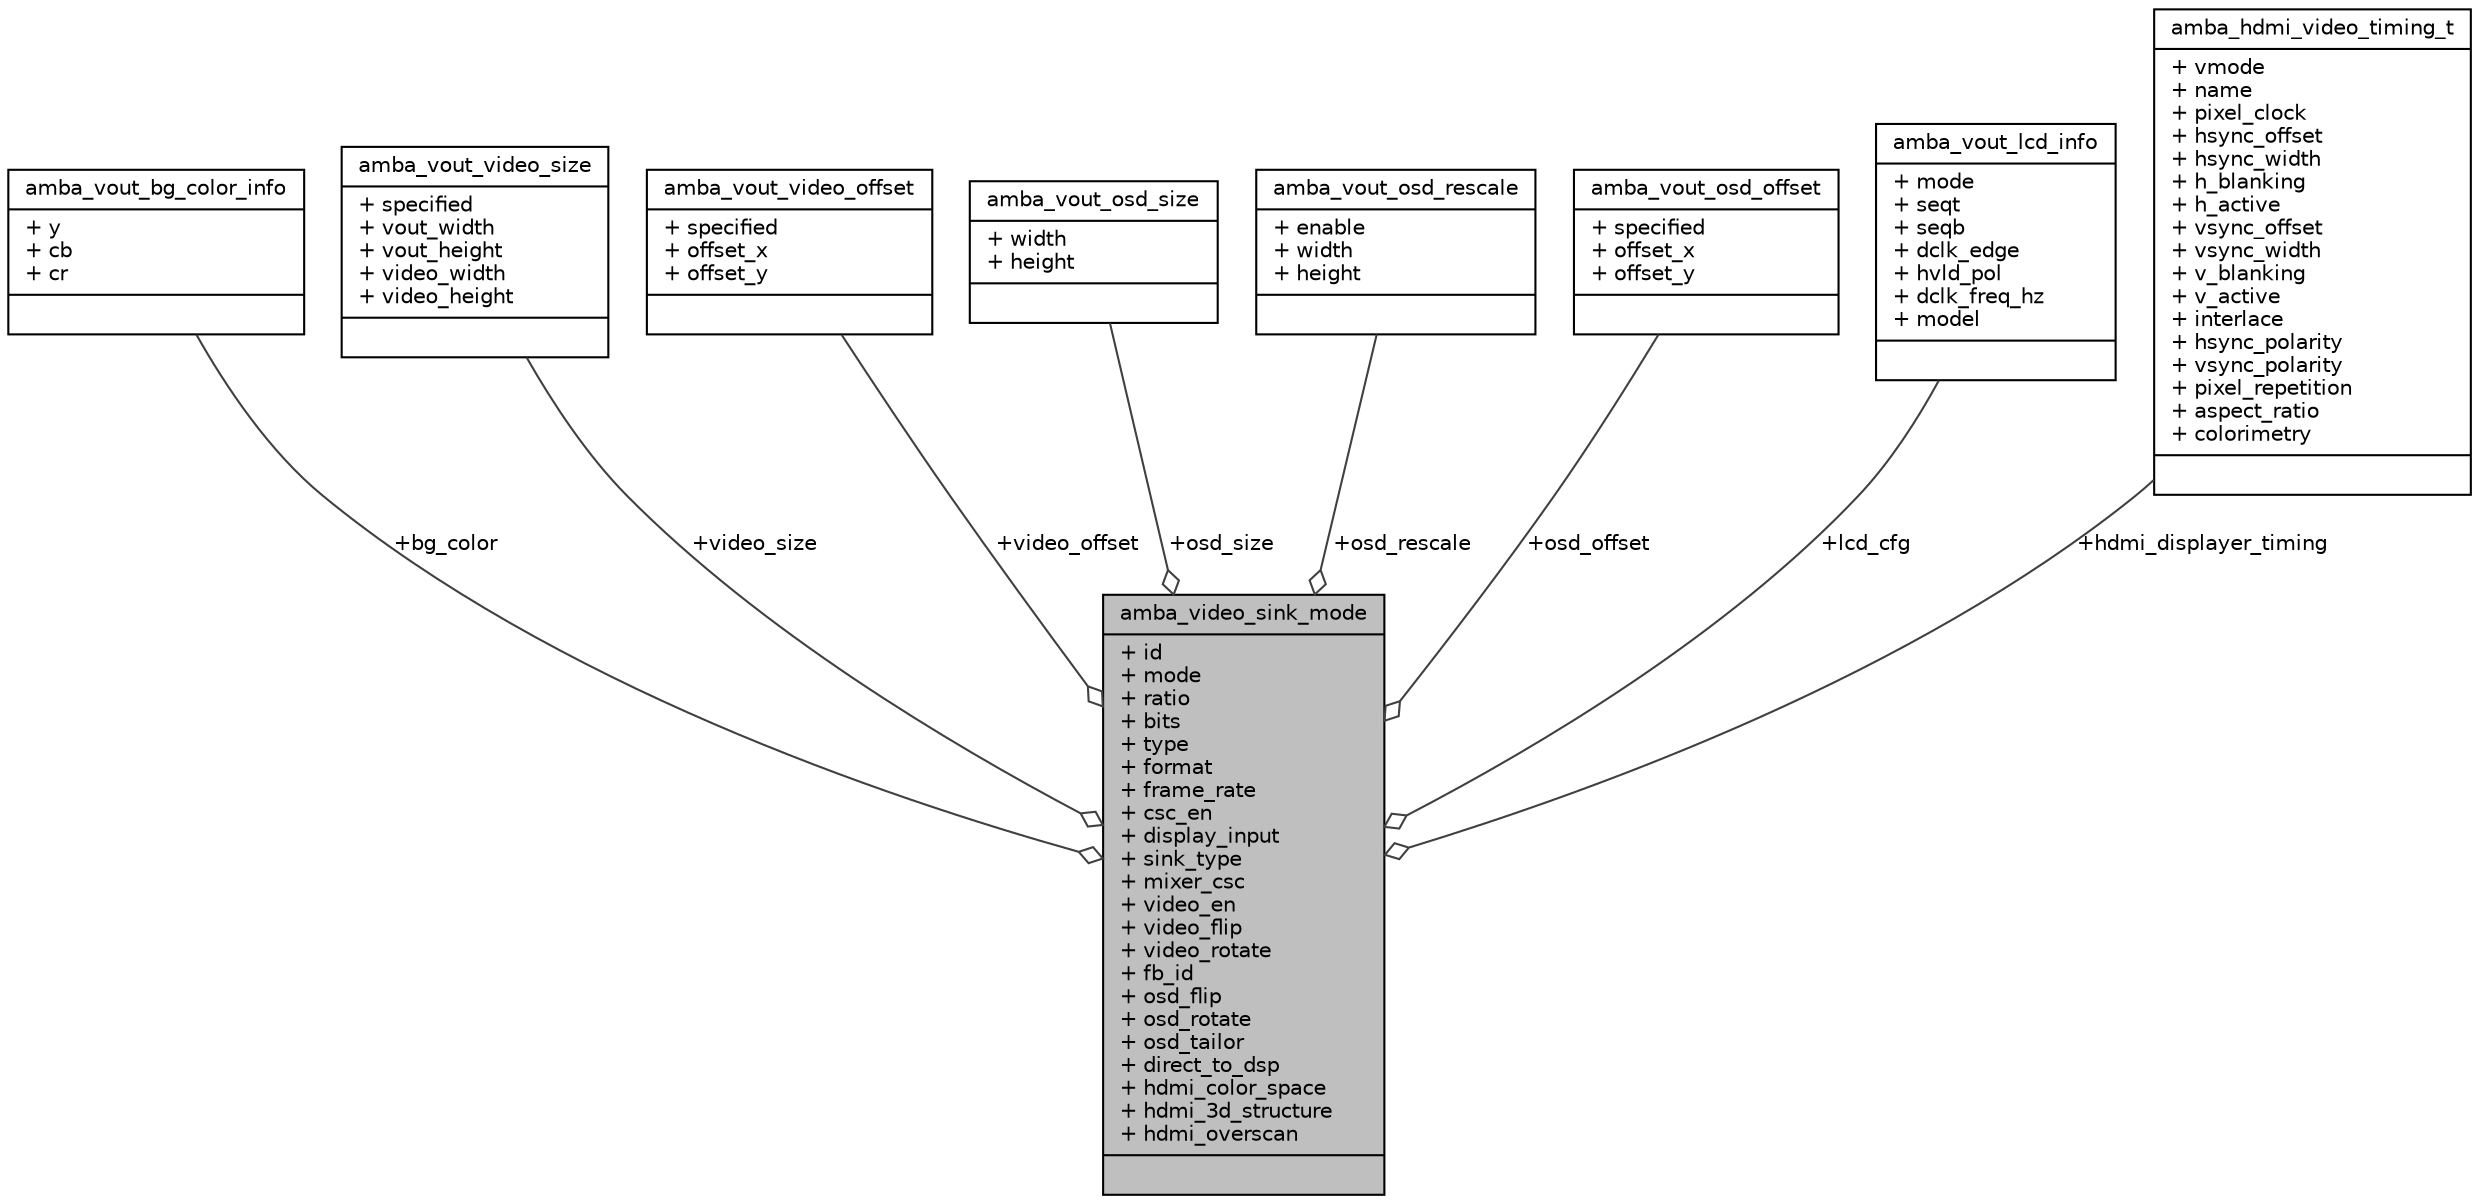 digraph "amba_video_sink_mode"
{
 // INTERACTIVE_SVG=YES
 // LATEX_PDF_SIZE
  bgcolor="transparent";
  edge [fontname="Helvetica",fontsize="10",labelfontname="Helvetica",labelfontsize="10"];
  node [fontname="Helvetica",fontsize="10",shape=record];
  Node1 [label="{amba_video_sink_mode\n|+ id\l+ mode\l+ ratio\l+ bits\l+ type\l+ format\l+ frame_rate\l+ csc_en\l+ display_input\l+ sink_type\l+ mixer_csc\l+ video_en\l+ video_flip\l+ video_rotate\l+ fb_id\l+ osd_flip\l+ osd_rotate\l+ osd_tailor\l+ direct_to_dsp\l+ hdmi_color_space\l+ hdmi_3d_structure\l+ hdmi_overscan\l|}",height=0.2,width=0.4,color="black", fillcolor="grey75", style="filled", fontcolor="black",tooltip=" "];
  Node2 -> Node1 [color="grey25",fontsize="10",style="solid",label=" +bg_color" ,arrowhead="odiamond",fontname="Helvetica"];
  Node2 [label="{amba_vout_bg_color_info\n|+ y\l+ cb\l+ cr\l|}",height=0.2,width=0.4,color="black",URL="$df/d12/structamba__vout__bg__color__info.html",tooltip=" "];
  Node3 -> Node1 [color="grey25",fontsize="10",style="solid",label=" +video_size" ,arrowhead="odiamond",fontname="Helvetica"];
  Node3 [label="{amba_vout_video_size\n|+ specified\l+ vout_width\l+ vout_height\l+ video_width\l+ video_height\l|}",height=0.2,width=0.4,color="black",URL="$dd/d78/structamba__vout__video__size.html",tooltip=" "];
  Node4 -> Node1 [color="grey25",fontsize="10",style="solid",label=" +video_offset" ,arrowhead="odiamond",fontname="Helvetica"];
  Node4 [label="{amba_vout_video_offset\n|+ specified\l+ offset_x\l+ offset_y\l|}",height=0.2,width=0.4,color="black",URL="$d3/ded/structamba__vout__video__offset.html",tooltip=" "];
  Node5 -> Node1 [color="grey25",fontsize="10",style="solid",label=" +osd_size" ,arrowhead="odiamond",fontname="Helvetica"];
  Node5 [label="{amba_vout_osd_size\n|+ width\l+ height\l|}",height=0.2,width=0.4,color="black",URL="$d6/daa/structamba__vout__osd__size.html",tooltip=" "];
  Node6 -> Node1 [color="grey25",fontsize="10",style="solid",label=" +osd_rescale" ,arrowhead="odiamond",fontname="Helvetica"];
  Node6 [label="{amba_vout_osd_rescale\n|+ enable\l+ width\l+ height\l|}",height=0.2,width=0.4,color="black",URL="$d7/d24/structamba__vout__osd__rescale.html",tooltip=" "];
  Node7 -> Node1 [color="grey25",fontsize="10",style="solid",label=" +osd_offset" ,arrowhead="odiamond",fontname="Helvetica"];
  Node7 [label="{amba_vout_osd_offset\n|+ specified\l+ offset_x\l+ offset_y\l|}",height=0.2,width=0.4,color="black",URL="$d5/d37/structamba__vout__osd__offset.html",tooltip=" "];
  Node8 -> Node1 [color="grey25",fontsize="10",style="solid",label=" +lcd_cfg" ,arrowhead="odiamond",fontname="Helvetica"];
  Node8 [label="{amba_vout_lcd_info\n|+ mode\l+ seqt\l+ seqb\l+ dclk_edge\l+ hvld_pol\l+ dclk_freq_hz\l+ model\l|}",height=0.2,width=0.4,color="black",URL="$d7/d16/structamba__vout__lcd__info.html",tooltip=" "];
  Node9 -> Node1 [color="grey25",fontsize="10",style="solid",label=" +hdmi_displayer_timing" ,arrowhead="odiamond",fontname="Helvetica"];
  Node9 [label="{amba_hdmi_video_timing_t\n|+ vmode\l+ name\l+ pixel_clock\l+ hsync_offset\l+ hsync_width\l+ h_blanking\l+ h_active\l+ vsync_offset\l+ vsync_width\l+ v_blanking\l+ v_active\l+ interlace\l+ hsync_polarity\l+ vsync_polarity\l+ pixel_repetition\l+ aspect_ratio\l+ colorimetry\l|}",height=0.2,width=0.4,color="black",URL="$d0/da3/structamba__hdmi__video__timing__t.html",tooltip=" "];
}

